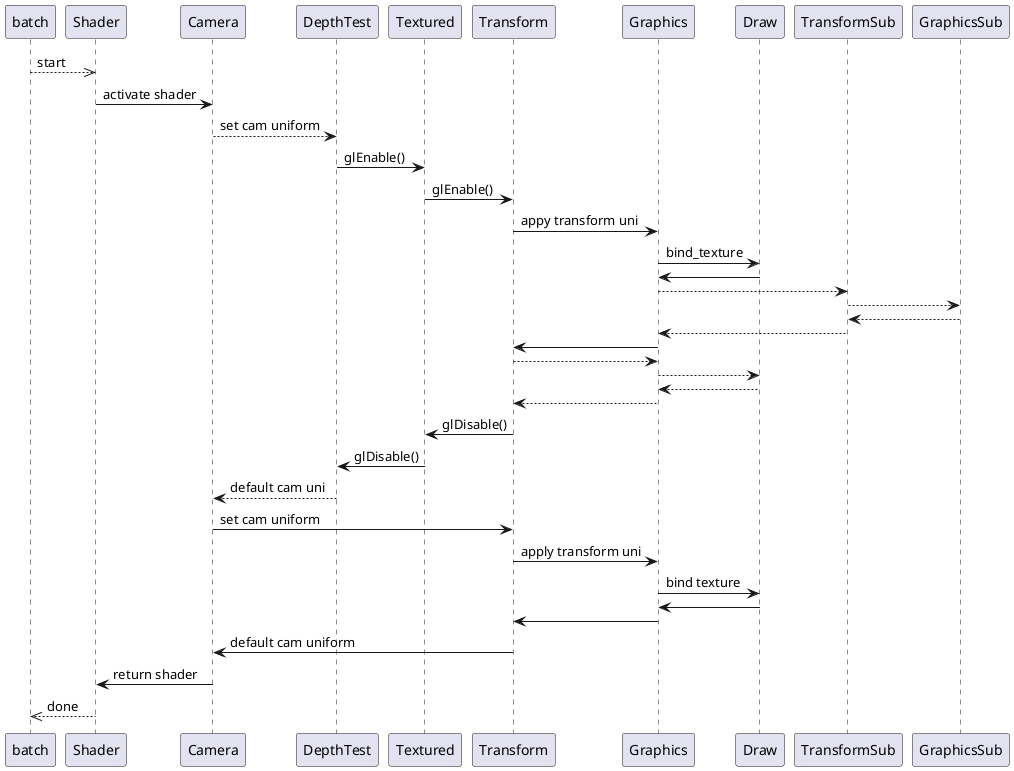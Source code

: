 @startuml
batch -->> Shader : start
Shader -> Camera : activate shader
Camera --> DepthTest : set cam uniform
DepthTest -> Textured : glEnable()
Textured -> Transform : glEnable()
Transform -> Graphics : appy transform uni
Graphics -> Draw : bind_texture
Draw -> Graphics

Graphics --> TransformSub
TransformSub --> GraphicsSub
GraphicsSub --> TransformSub
TransformSub --> Graphics
Graphics -> Transform

Transform --> Graphics
Graphics --> Draw
Draw --> Graphics
Graphics --> Transform

Transform -> Textured : glDisable()
Textured -> DepthTest : glDisable()
DepthTest --> Camera : default cam uni

Camera -> Transform : set cam uniform
Transform -> Graphics : apply transform uni
Graphics -> Draw : bind texture
Draw -> Graphics
Graphics -> Transform
Transform -> Camera : default cam uniform

Camera -> Shader : return shader
Shader -->> batch : done

@enduml